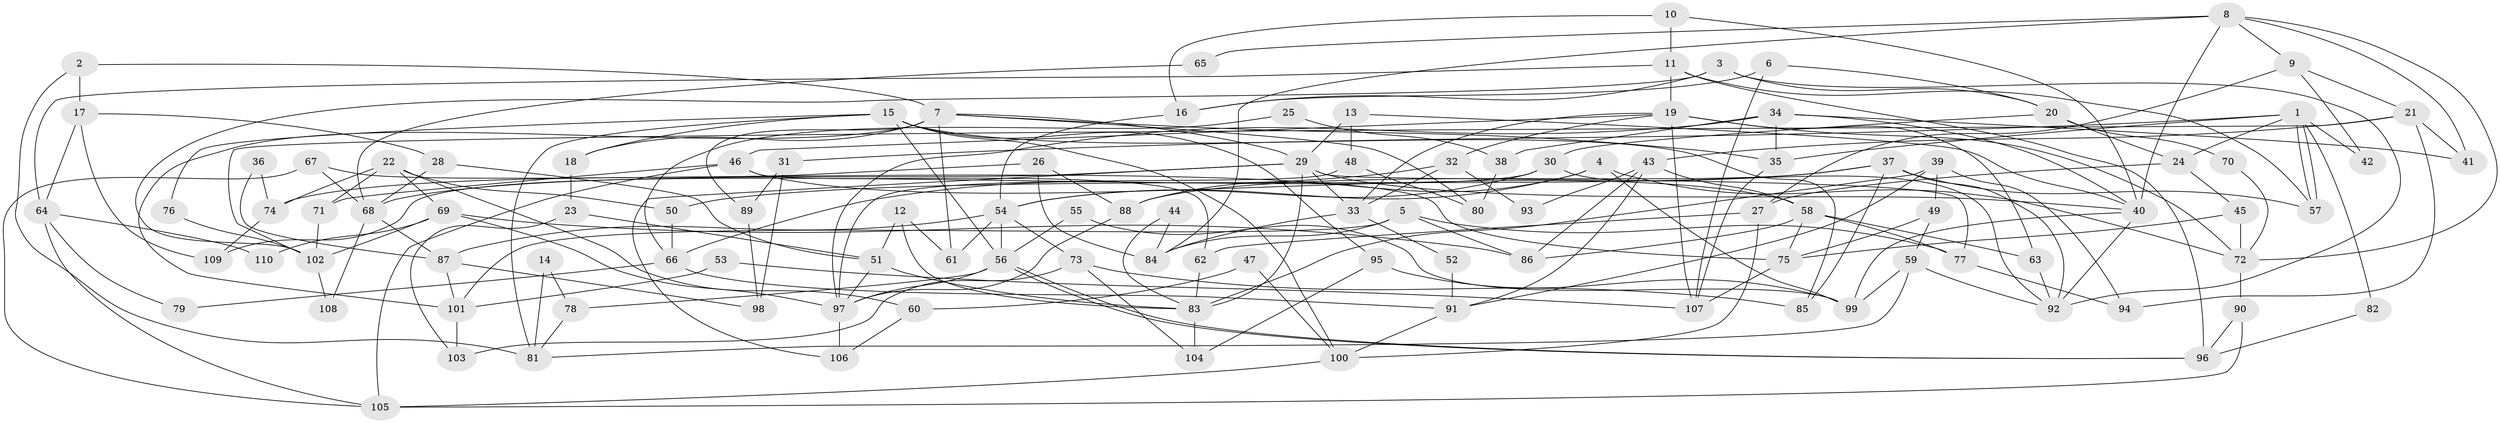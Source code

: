 // coarse degree distribution, {6: 0.1527777777777778, 3: 0.18055555555555555, 4: 0.1388888888888889, 14: 0.013888888888888888, 10: 0.027777777777777776, 8: 0.06944444444444445, 5: 0.1388888888888889, 2: 0.18055555555555555, 9: 0.05555555555555555, 7: 0.041666666666666664}
// Generated by graph-tools (version 1.1) at 2025/52/02/27/25 19:52:05]
// undirected, 110 vertices, 220 edges
graph export_dot {
graph [start="1"]
  node [color=gray90,style=filled];
  1;
  2;
  3;
  4;
  5;
  6;
  7;
  8;
  9;
  10;
  11;
  12;
  13;
  14;
  15;
  16;
  17;
  18;
  19;
  20;
  21;
  22;
  23;
  24;
  25;
  26;
  27;
  28;
  29;
  30;
  31;
  32;
  33;
  34;
  35;
  36;
  37;
  38;
  39;
  40;
  41;
  42;
  43;
  44;
  45;
  46;
  47;
  48;
  49;
  50;
  51;
  52;
  53;
  54;
  55;
  56;
  57;
  58;
  59;
  60;
  61;
  62;
  63;
  64;
  65;
  66;
  67;
  68;
  69;
  70;
  71;
  72;
  73;
  74;
  75;
  76;
  77;
  78;
  79;
  80;
  81;
  82;
  83;
  84;
  85;
  86;
  87;
  88;
  89;
  90;
  91;
  92;
  93;
  94;
  95;
  96;
  97;
  98;
  99;
  100;
  101;
  102;
  103;
  104;
  105;
  106;
  107;
  108;
  109;
  110;
  1 -- 35;
  1 -- 57;
  1 -- 57;
  1 -- 24;
  1 -- 31;
  1 -- 42;
  1 -- 82;
  2 -- 81;
  2 -- 7;
  2 -- 17;
  3 -- 92;
  3 -- 20;
  3 -- 16;
  3 -- 102;
  4 -- 54;
  4 -- 72;
  4 -- 88;
  4 -- 99;
  5 -- 77;
  5 -- 101;
  5 -- 84;
  5 -- 86;
  6 -- 20;
  6 -- 16;
  6 -- 107;
  7 -- 35;
  7 -- 29;
  7 -- 18;
  7 -- 61;
  7 -- 80;
  7 -- 89;
  7 -- 101;
  8 -- 84;
  8 -- 40;
  8 -- 9;
  8 -- 41;
  8 -- 65;
  8 -- 72;
  9 -- 21;
  9 -- 27;
  9 -- 42;
  10 -- 16;
  10 -- 11;
  10 -- 40;
  11 -- 57;
  11 -- 19;
  11 -- 64;
  11 -- 96;
  12 -- 51;
  12 -- 83;
  12 -- 61;
  13 -- 29;
  13 -- 40;
  13 -- 48;
  14 -- 78;
  14 -- 81;
  15 -- 56;
  15 -- 100;
  15 -- 18;
  15 -- 76;
  15 -- 81;
  15 -- 85;
  15 -- 95;
  16 -- 54;
  17 -- 64;
  17 -- 28;
  17 -- 109;
  18 -- 23;
  19 -- 46;
  19 -- 72;
  19 -- 32;
  19 -- 33;
  19 -- 63;
  19 -- 107;
  20 -- 30;
  20 -- 24;
  20 -- 70;
  21 -- 94;
  21 -- 102;
  21 -- 41;
  21 -- 43;
  22 -- 74;
  22 -- 71;
  22 -- 50;
  22 -- 60;
  22 -- 69;
  23 -- 51;
  23 -- 103;
  24 -- 27;
  24 -- 45;
  25 -- 38;
  25 -- 66;
  26 -- 84;
  26 -- 88;
  26 -- 74;
  27 -- 100;
  27 -- 62;
  28 -- 51;
  28 -- 68;
  29 -- 68;
  29 -- 40;
  29 -- 33;
  29 -- 77;
  29 -- 83;
  29 -- 106;
  30 -- 54;
  30 -- 92;
  30 -- 109;
  31 -- 98;
  31 -- 89;
  32 -- 33;
  32 -- 66;
  32 -- 93;
  33 -- 52;
  33 -- 84;
  34 -- 40;
  34 -- 41;
  34 -- 35;
  34 -- 38;
  34 -- 97;
  35 -- 107;
  36 -- 87;
  36 -- 74;
  37 -- 92;
  37 -- 88;
  37 -- 50;
  37 -- 57;
  37 -- 85;
  38 -- 80;
  39 -- 91;
  39 -- 83;
  39 -- 49;
  39 -- 94;
  40 -- 99;
  40 -- 92;
  43 -- 86;
  43 -- 58;
  43 -- 91;
  43 -- 93;
  44 -- 83;
  44 -- 84;
  45 -- 75;
  45 -- 72;
  46 -- 58;
  46 -- 62;
  46 -- 71;
  46 -- 105;
  47 -- 60;
  47 -- 100;
  48 -- 97;
  48 -- 80;
  49 -- 75;
  49 -- 59;
  50 -- 66;
  51 -- 97;
  51 -- 83;
  52 -- 91;
  53 -- 107;
  53 -- 101;
  54 -- 73;
  54 -- 61;
  54 -- 56;
  54 -- 87;
  55 -- 56;
  55 -- 99;
  56 -- 96;
  56 -- 96;
  56 -- 78;
  56 -- 97;
  58 -- 86;
  58 -- 63;
  58 -- 75;
  58 -- 77;
  59 -- 92;
  59 -- 81;
  59 -- 99;
  60 -- 106;
  62 -- 83;
  63 -- 92;
  64 -- 105;
  64 -- 79;
  64 -- 110;
  65 -- 68;
  66 -- 79;
  66 -- 91;
  67 -- 105;
  67 -- 75;
  67 -- 68;
  68 -- 87;
  68 -- 108;
  69 -- 97;
  69 -- 86;
  69 -- 102;
  69 -- 110;
  70 -- 72;
  71 -- 102;
  72 -- 90;
  73 -- 103;
  73 -- 85;
  73 -- 104;
  74 -- 109;
  75 -- 107;
  76 -- 102;
  77 -- 94;
  78 -- 81;
  82 -- 96;
  83 -- 104;
  87 -- 98;
  87 -- 101;
  88 -- 97;
  89 -- 98;
  90 -- 96;
  90 -- 105;
  91 -- 100;
  95 -- 99;
  95 -- 104;
  97 -- 106;
  100 -- 105;
  101 -- 103;
  102 -- 108;
}
